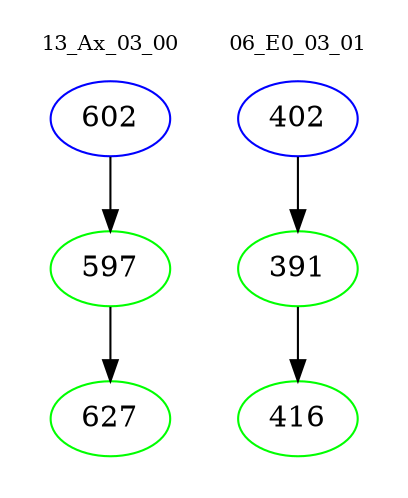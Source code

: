 digraph{
subgraph cluster_0 {
color = white
label = "13_Ax_03_00";
fontsize=10;
T0_602 [label="602", color="blue"]
T0_602 -> T0_597 [color="black"]
T0_597 [label="597", color="green"]
T0_597 -> T0_627 [color="black"]
T0_627 [label="627", color="green"]
}
subgraph cluster_1 {
color = white
label = "06_E0_03_01";
fontsize=10;
T1_402 [label="402", color="blue"]
T1_402 -> T1_391 [color="black"]
T1_391 [label="391", color="green"]
T1_391 -> T1_416 [color="black"]
T1_416 [label="416", color="green"]
}
}
